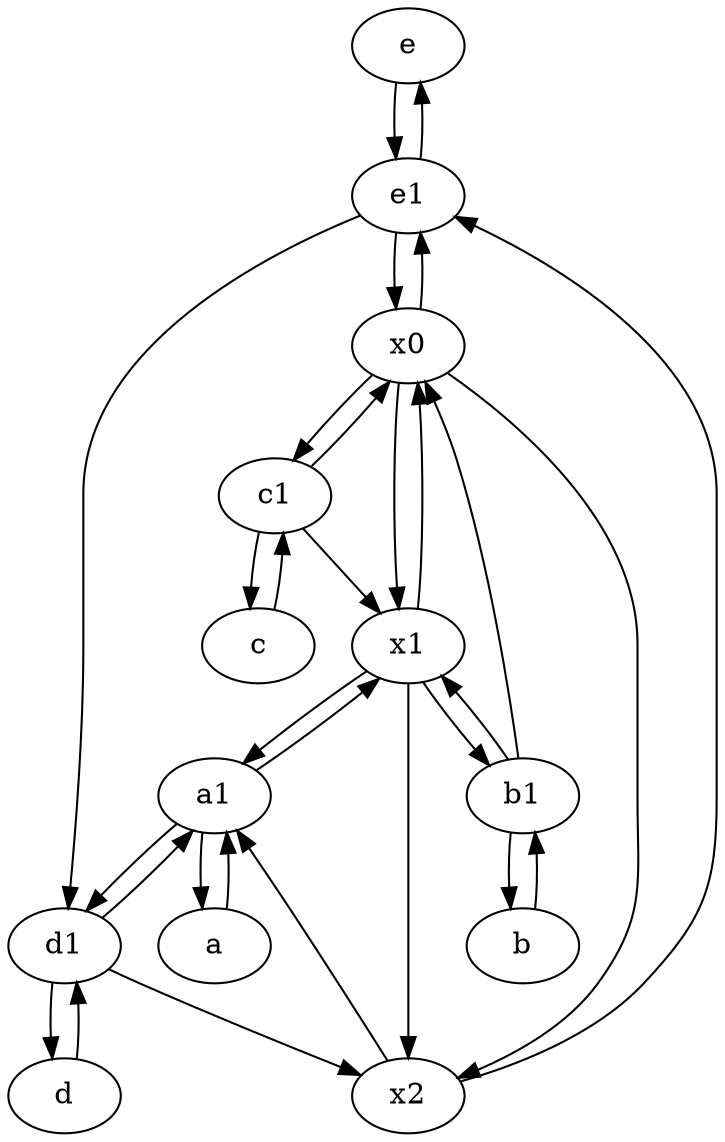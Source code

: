 digraph  {
	e [pos="30,50!"];
	b1 [pos="45,20!"];
	c1 [pos="30,15!"];
	c [pos="20,10!"];
	d1 [pos="25,30!"];
	d [pos="20,30!"];
	e1 [pos="25,45!"];
	a1 [pos="40,15!"];
	x0;
	a [pos="40,10!"];
	x2;
	x1;
	b [pos="50,20!"];
	d1 -> x2;
	b1 -> b;
	a -> a1;
	x2 -> a1;
	e -> e1;
	x2 -> e1;
	d1 -> a1;
	x0 -> c1;
	x1 -> a1;
	a1 -> d1;
	b1 -> x0;
	x1 -> b1;
	e1 -> x0;
	a1 -> x1;
	c1 -> c;
	x0 -> x1;
	e1 -> e;
	c -> c1;
	b -> b1;
	d -> d1;
	c1 -> x0;
	d1 -> d;
	e1 -> d1;
	b1 -> x1;
	x0 -> x2;
	c1 -> x1;
	a1 -> a;
	x1 -> x0;
	x1 -> x2;
	x0 -> e1;

	}